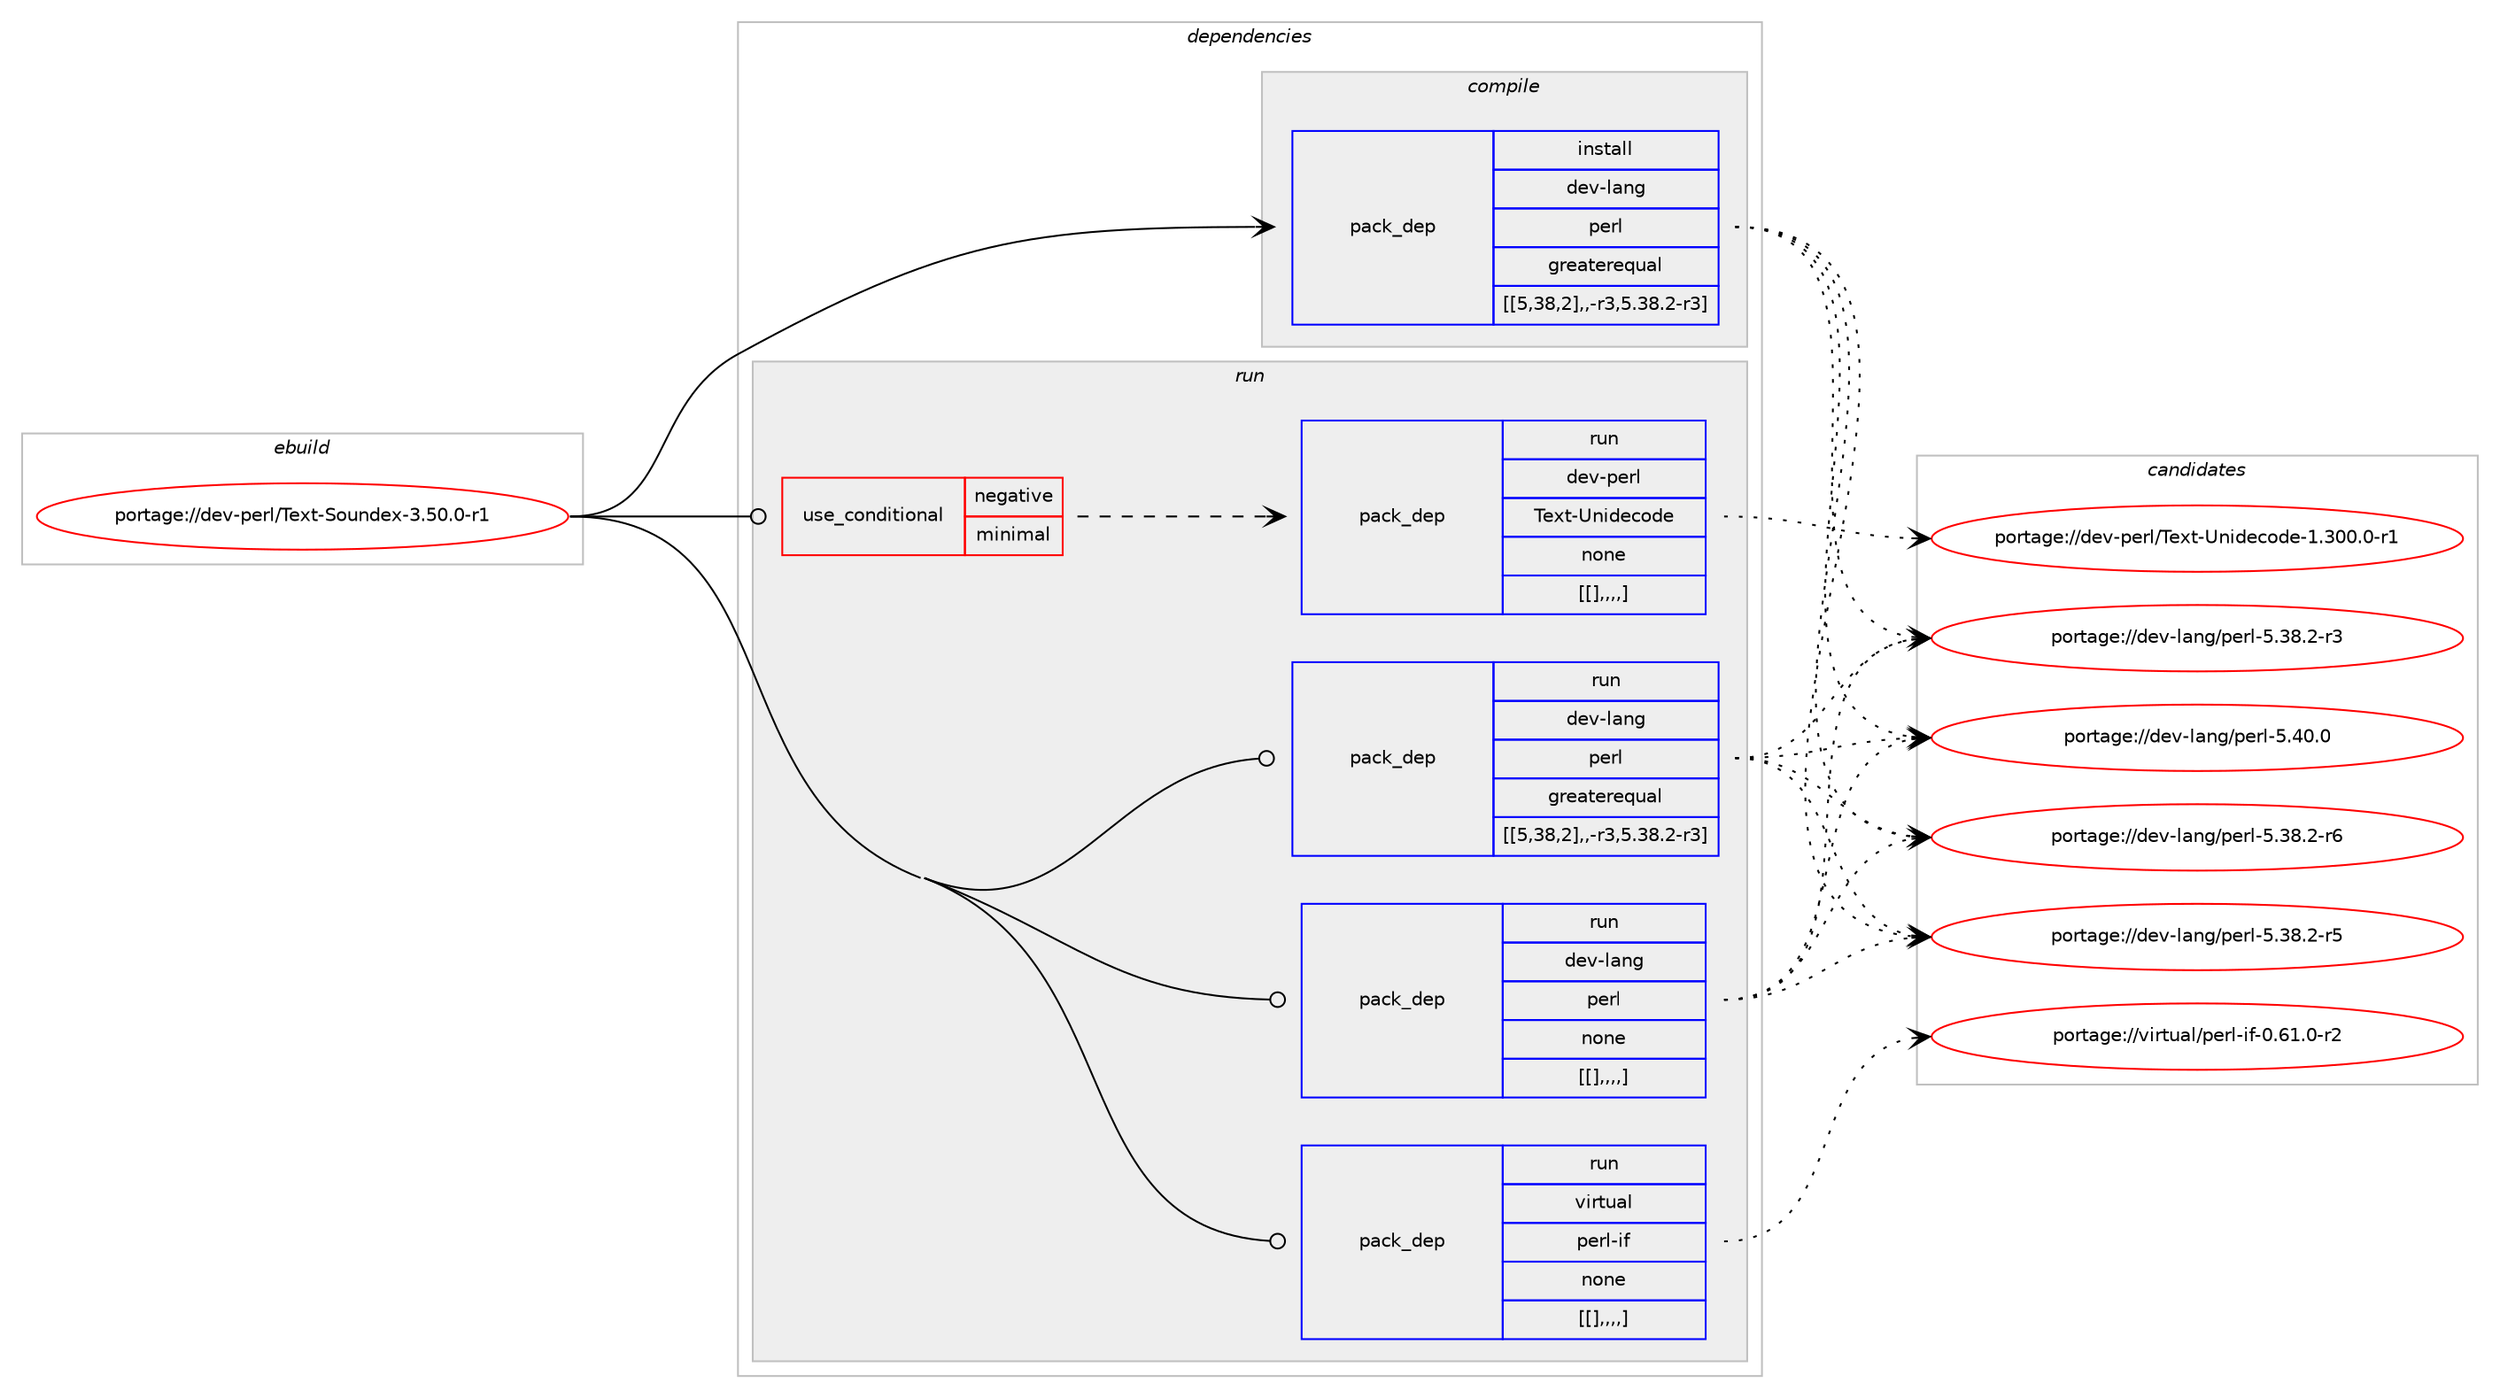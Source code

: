 digraph prolog {

# *************
# Graph options
# *************

newrank=true;
concentrate=true;
compound=true;
graph [rankdir=LR,fontname=Helvetica,fontsize=10,ranksep=1.5];#, ranksep=2.5, nodesep=0.2];
edge  [arrowhead=vee];
node  [fontname=Helvetica,fontsize=10];

# **********
# The ebuild
# **********

subgraph cluster_leftcol {
color=gray;
label=<<i>ebuild</i>>;
id [label="portage://dev-perl/Text-Soundex-3.50.0-r1", color=red, width=4, href="../dev-perl/Text-Soundex-3.50.0-r1.svg"];
}

# ****************
# The dependencies
# ****************

subgraph cluster_midcol {
color=gray;
label=<<i>dependencies</i>>;
subgraph cluster_compile {
fillcolor="#eeeeee";
style=filled;
label=<<i>compile</i>>;
subgraph pack107081 {
dependency138887 [label=<<TABLE BORDER="0" CELLBORDER="1" CELLSPACING="0" CELLPADDING="4" WIDTH="220"><TR><TD ROWSPAN="6" CELLPADDING="30">pack_dep</TD></TR><TR><TD WIDTH="110">install</TD></TR><TR><TD>dev-lang</TD></TR><TR><TD>perl</TD></TR><TR><TD>greaterequal</TD></TR><TR><TD>[[5,38,2],,-r3,5.38.2-r3]</TD></TR></TABLE>>, shape=none, color=blue];
}
id:e -> dependency138887:w [weight=20,style="solid",arrowhead="vee"];
}
subgraph cluster_compileandrun {
fillcolor="#eeeeee";
style=filled;
label=<<i>compile and run</i>>;
}
subgraph cluster_run {
fillcolor="#eeeeee";
style=filled;
label=<<i>run</i>>;
subgraph cond30602 {
dependency138888 [label=<<TABLE BORDER="0" CELLBORDER="1" CELLSPACING="0" CELLPADDING="4"><TR><TD ROWSPAN="3" CELLPADDING="10">use_conditional</TD></TR><TR><TD>negative</TD></TR><TR><TD>minimal</TD></TR></TABLE>>, shape=none, color=red];
subgraph pack107082 {
dependency138889 [label=<<TABLE BORDER="0" CELLBORDER="1" CELLSPACING="0" CELLPADDING="4" WIDTH="220"><TR><TD ROWSPAN="6" CELLPADDING="30">pack_dep</TD></TR><TR><TD WIDTH="110">run</TD></TR><TR><TD>dev-perl</TD></TR><TR><TD>Text-Unidecode</TD></TR><TR><TD>none</TD></TR><TR><TD>[[],,,,]</TD></TR></TABLE>>, shape=none, color=blue];
}
dependency138888:e -> dependency138889:w [weight=20,style="dashed",arrowhead="vee"];
}
id:e -> dependency138888:w [weight=20,style="solid",arrowhead="odot"];
subgraph pack107083 {
dependency138890 [label=<<TABLE BORDER="0" CELLBORDER="1" CELLSPACING="0" CELLPADDING="4" WIDTH="220"><TR><TD ROWSPAN="6" CELLPADDING="30">pack_dep</TD></TR><TR><TD WIDTH="110">run</TD></TR><TR><TD>dev-lang</TD></TR><TR><TD>perl</TD></TR><TR><TD>greaterequal</TD></TR><TR><TD>[[5,38,2],,-r3,5.38.2-r3]</TD></TR></TABLE>>, shape=none, color=blue];
}
id:e -> dependency138890:w [weight=20,style="solid",arrowhead="odot"];
subgraph pack107084 {
dependency138891 [label=<<TABLE BORDER="0" CELLBORDER="1" CELLSPACING="0" CELLPADDING="4" WIDTH="220"><TR><TD ROWSPAN="6" CELLPADDING="30">pack_dep</TD></TR><TR><TD WIDTH="110">run</TD></TR><TR><TD>dev-lang</TD></TR><TR><TD>perl</TD></TR><TR><TD>none</TD></TR><TR><TD>[[],,,,]</TD></TR></TABLE>>, shape=none, color=blue];
}
id:e -> dependency138891:w [weight=20,style="solid",arrowhead="odot"];
subgraph pack107085 {
dependency138892 [label=<<TABLE BORDER="0" CELLBORDER="1" CELLSPACING="0" CELLPADDING="4" WIDTH="220"><TR><TD ROWSPAN="6" CELLPADDING="30">pack_dep</TD></TR><TR><TD WIDTH="110">run</TD></TR><TR><TD>virtual</TD></TR><TR><TD>perl-if</TD></TR><TR><TD>none</TD></TR><TR><TD>[[],,,,]</TD></TR></TABLE>>, shape=none, color=blue];
}
id:e -> dependency138892:w [weight=20,style="solid",arrowhead="odot"];
}
}

# **************
# The candidates
# **************

subgraph cluster_choices {
rank=same;
color=gray;
label=<<i>candidates</i>>;

subgraph choice107081 {
color=black;
nodesep=1;
choice10010111845108971101034711210111410845534652484648 [label="portage://dev-lang/perl-5.40.0", color=red, width=4,href="../dev-lang/perl-5.40.0.svg"];
choice100101118451089711010347112101114108455346515646504511454 [label="portage://dev-lang/perl-5.38.2-r6", color=red, width=4,href="../dev-lang/perl-5.38.2-r6.svg"];
choice100101118451089711010347112101114108455346515646504511453 [label="portage://dev-lang/perl-5.38.2-r5", color=red, width=4,href="../dev-lang/perl-5.38.2-r5.svg"];
choice100101118451089711010347112101114108455346515646504511451 [label="portage://dev-lang/perl-5.38.2-r3", color=red, width=4,href="../dev-lang/perl-5.38.2-r3.svg"];
dependency138887:e -> choice10010111845108971101034711210111410845534652484648:w [style=dotted,weight="100"];
dependency138887:e -> choice100101118451089711010347112101114108455346515646504511454:w [style=dotted,weight="100"];
dependency138887:e -> choice100101118451089711010347112101114108455346515646504511453:w [style=dotted,weight="100"];
dependency138887:e -> choice100101118451089711010347112101114108455346515646504511451:w [style=dotted,weight="100"];
}
subgraph choice107082 {
color=black;
nodesep=1;
choice10010111845112101114108478410112011645851101051001019911110010145494651484846484511449 [label="portage://dev-perl/Text-Unidecode-1.300.0-r1", color=red, width=4,href="../dev-perl/Text-Unidecode-1.300.0-r1.svg"];
dependency138889:e -> choice10010111845112101114108478410112011645851101051001019911110010145494651484846484511449:w [style=dotted,weight="100"];
}
subgraph choice107083 {
color=black;
nodesep=1;
choice10010111845108971101034711210111410845534652484648 [label="portage://dev-lang/perl-5.40.0", color=red, width=4,href="../dev-lang/perl-5.40.0.svg"];
choice100101118451089711010347112101114108455346515646504511454 [label="portage://dev-lang/perl-5.38.2-r6", color=red, width=4,href="../dev-lang/perl-5.38.2-r6.svg"];
choice100101118451089711010347112101114108455346515646504511453 [label="portage://dev-lang/perl-5.38.2-r5", color=red, width=4,href="../dev-lang/perl-5.38.2-r5.svg"];
choice100101118451089711010347112101114108455346515646504511451 [label="portage://dev-lang/perl-5.38.2-r3", color=red, width=4,href="../dev-lang/perl-5.38.2-r3.svg"];
dependency138890:e -> choice10010111845108971101034711210111410845534652484648:w [style=dotted,weight="100"];
dependency138890:e -> choice100101118451089711010347112101114108455346515646504511454:w [style=dotted,weight="100"];
dependency138890:e -> choice100101118451089711010347112101114108455346515646504511453:w [style=dotted,weight="100"];
dependency138890:e -> choice100101118451089711010347112101114108455346515646504511451:w [style=dotted,weight="100"];
}
subgraph choice107084 {
color=black;
nodesep=1;
choice10010111845108971101034711210111410845534652484648 [label="portage://dev-lang/perl-5.40.0", color=red, width=4,href="../dev-lang/perl-5.40.0.svg"];
choice100101118451089711010347112101114108455346515646504511454 [label="portage://dev-lang/perl-5.38.2-r6", color=red, width=4,href="../dev-lang/perl-5.38.2-r6.svg"];
choice100101118451089711010347112101114108455346515646504511453 [label="portage://dev-lang/perl-5.38.2-r5", color=red, width=4,href="../dev-lang/perl-5.38.2-r5.svg"];
choice100101118451089711010347112101114108455346515646504511451 [label="portage://dev-lang/perl-5.38.2-r3", color=red, width=4,href="../dev-lang/perl-5.38.2-r3.svg"];
dependency138891:e -> choice10010111845108971101034711210111410845534652484648:w [style=dotted,weight="100"];
dependency138891:e -> choice100101118451089711010347112101114108455346515646504511454:w [style=dotted,weight="100"];
dependency138891:e -> choice100101118451089711010347112101114108455346515646504511453:w [style=dotted,weight="100"];
dependency138891:e -> choice100101118451089711010347112101114108455346515646504511451:w [style=dotted,weight="100"];
}
subgraph choice107085 {
color=black;
nodesep=1;
choice118105114116117971084711210111410845105102454846544946484511450 [label="portage://virtual/perl-if-0.61.0-r2", color=red, width=4,href="../virtual/perl-if-0.61.0-r2.svg"];
dependency138892:e -> choice118105114116117971084711210111410845105102454846544946484511450:w [style=dotted,weight="100"];
}
}

}
